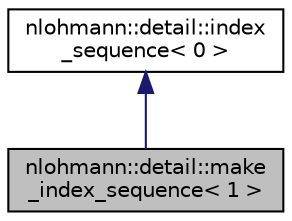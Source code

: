 digraph "nlohmann::detail::make_index_sequence&lt; 1 &gt;"
{
 // LATEX_PDF_SIZE
  edge [fontname="Helvetica",fontsize="10",labelfontname="Helvetica",labelfontsize="10"];
  node [fontname="Helvetica",fontsize="10",shape=record];
  Node1 [label="nlohmann::detail::make\l_index_sequence\< 1 \>",height=0.2,width=0.4,color="black", fillcolor="grey75", style="filled", fontcolor="black",tooltip=" "];
  Node2 -> Node1 [dir="back",color="midnightblue",fontsize="10",style="solid",fontname="Helvetica"];
  Node2 [label="nlohmann::detail::index\l_sequence\< 0 \>",height=0.2,width=0.4,color="black", fillcolor="white", style="filled",URL="$d4/d69/structnlohmann_1_1detail_1_1index__sequence.html",tooltip=" "];
}
